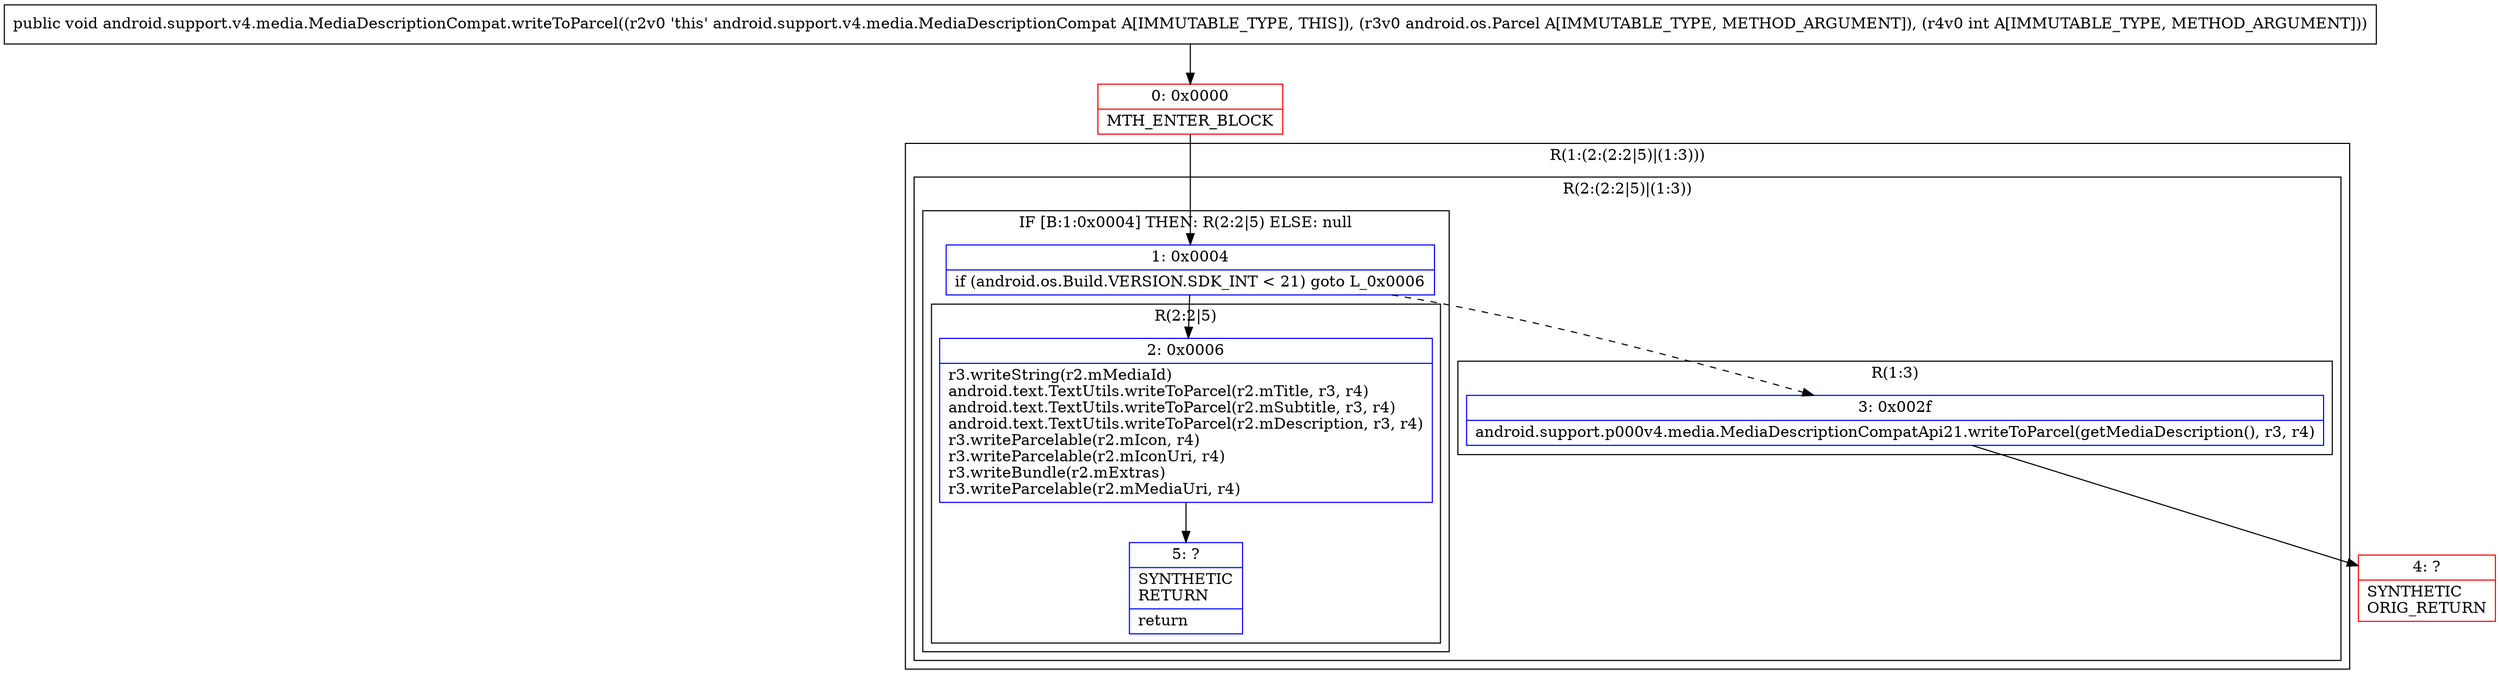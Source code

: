 digraph "CFG forandroid.support.v4.media.MediaDescriptionCompat.writeToParcel(Landroid\/os\/Parcel;I)V" {
subgraph cluster_Region_1195463663 {
label = "R(1:(2:(2:2|5)|(1:3)))";
node [shape=record,color=blue];
subgraph cluster_Region_1995172723 {
label = "R(2:(2:2|5)|(1:3))";
node [shape=record,color=blue];
subgraph cluster_IfRegion_946797161 {
label = "IF [B:1:0x0004] THEN: R(2:2|5) ELSE: null";
node [shape=record,color=blue];
Node_1 [shape=record,label="{1\:\ 0x0004|if (android.os.Build.VERSION.SDK_INT \< 21) goto L_0x0006\l}"];
subgraph cluster_Region_1520144854 {
label = "R(2:2|5)";
node [shape=record,color=blue];
Node_2 [shape=record,label="{2\:\ 0x0006|r3.writeString(r2.mMediaId)\landroid.text.TextUtils.writeToParcel(r2.mTitle, r3, r4)\landroid.text.TextUtils.writeToParcel(r2.mSubtitle, r3, r4)\landroid.text.TextUtils.writeToParcel(r2.mDescription, r3, r4)\lr3.writeParcelable(r2.mIcon, r4)\lr3.writeParcelable(r2.mIconUri, r4)\lr3.writeBundle(r2.mExtras)\lr3.writeParcelable(r2.mMediaUri, r4)\l}"];
Node_5 [shape=record,label="{5\:\ ?|SYNTHETIC\lRETURN\l|return\l}"];
}
}
subgraph cluster_Region_394821441 {
label = "R(1:3)";
node [shape=record,color=blue];
Node_3 [shape=record,label="{3\:\ 0x002f|android.support.p000v4.media.MediaDescriptionCompatApi21.writeToParcel(getMediaDescription(), r3, r4)\l}"];
}
}
}
Node_0 [shape=record,color=red,label="{0\:\ 0x0000|MTH_ENTER_BLOCK\l}"];
Node_4 [shape=record,color=red,label="{4\:\ ?|SYNTHETIC\lORIG_RETURN\l}"];
MethodNode[shape=record,label="{public void android.support.v4.media.MediaDescriptionCompat.writeToParcel((r2v0 'this' android.support.v4.media.MediaDescriptionCompat A[IMMUTABLE_TYPE, THIS]), (r3v0 android.os.Parcel A[IMMUTABLE_TYPE, METHOD_ARGUMENT]), (r4v0 int A[IMMUTABLE_TYPE, METHOD_ARGUMENT])) }"];
MethodNode -> Node_0;
Node_1 -> Node_2;
Node_1 -> Node_3[style=dashed];
Node_2 -> Node_5;
Node_3 -> Node_4;
Node_0 -> Node_1;
}


